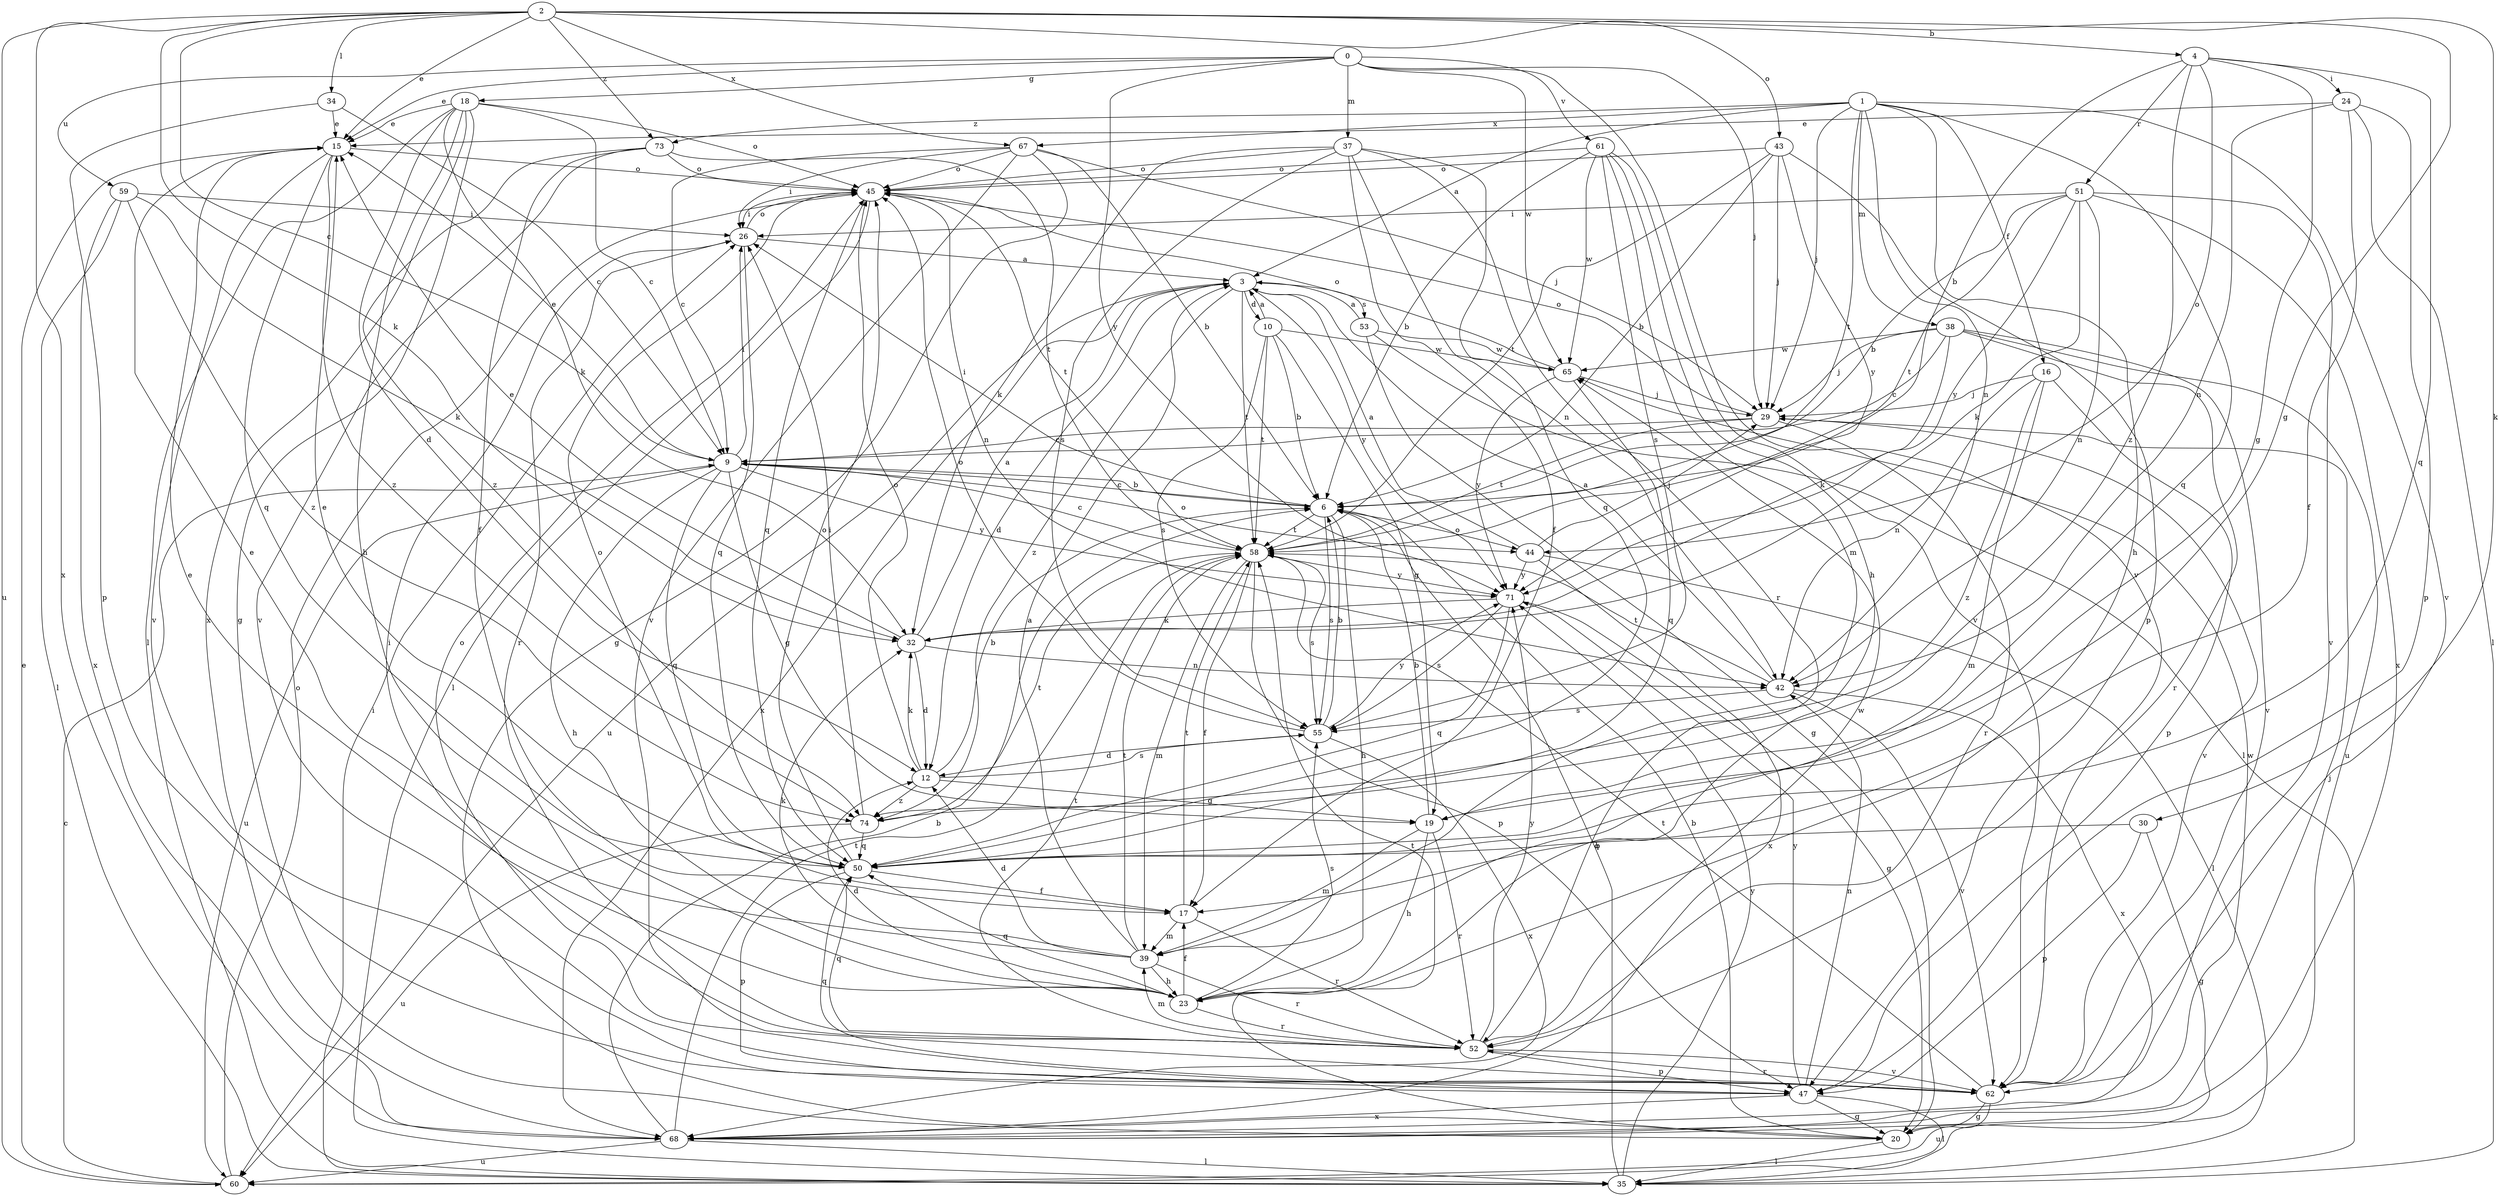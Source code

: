 strict digraph  {
0;
1;
2;
3;
4;
6;
9;
10;
12;
15;
16;
17;
18;
19;
20;
23;
24;
26;
29;
30;
32;
34;
35;
37;
38;
39;
42;
43;
44;
45;
47;
50;
51;
52;
53;
55;
58;
59;
60;
61;
62;
65;
67;
68;
71;
73;
74;
0 -> 15  [label=e];
0 -> 18  [label=g];
0 -> 29  [label=j];
0 -> 37  [label=m];
0 -> 59  [label=u];
0 -> 61  [label=v];
0 -> 62  [label=v];
0 -> 65  [label=w];
0 -> 71  [label=y];
1 -> 3  [label=a];
1 -> 16  [label=f];
1 -> 23  [label=h];
1 -> 29  [label=j];
1 -> 38  [label=m];
1 -> 42  [label=n];
1 -> 50  [label=q];
1 -> 58  [label=t];
1 -> 62  [label=v];
1 -> 67  [label=x];
1 -> 73  [label=z];
2 -> 4  [label=b];
2 -> 9  [label=c];
2 -> 15  [label=e];
2 -> 19  [label=g];
2 -> 30  [label=k];
2 -> 32  [label=k];
2 -> 34  [label=l];
2 -> 43  [label=o];
2 -> 60  [label=u];
2 -> 67  [label=x];
2 -> 68  [label=x];
2 -> 73  [label=z];
3 -> 10  [label=d];
3 -> 12  [label=d];
3 -> 53  [label=s];
3 -> 58  [label=t];
3 -> 60  [label=u];
3 -> 68  [label=x];
3 -> 71  [label=y];
3 -> 74  [label=z];
4 -> 6  [label=b];
4 -> 19  [label=g];
4 -> 24  [label=i];
4 -> 44  [label=o];
4 -> 50  [label=q];
4 -> 51  [label=r];
4 -> 74  [label=z];
6 -> 9  [label=c];
6 -> 23  [label=h];
6 -> 26  [label=i];
6 -> 44  [label=o];
6 -> 55  [label=s];
6 -> 58  [label=t];
9 -> 6  [label=b];
9 -> 15  [label=e];
9 -> 19  [label=g];
9 -> 23  [label=h];
9 -> 26  [label=i];
9 -> 44  [label=o];
9 -> 50  [label=q];
9 -> 60  [label=u];
9 -> 71  [label=y];
10 -> 3  [label=a];
10 -> 6  [label=b];
10 -> 19  [label=g];
10 -> 55  [label=s];
10 -> 58  [label=t];
10 -> 65  [label=w];
12 -> 6  [label=b];
12 -> 19  [label=g];
12 -> 32  [label=k];
12 -> 45  [label=o];
12 -> 55  [label=s];
12 -> 74  [label=z];
15 -> 45  [label=o];
15 -> 50  [label=q];
15 -> 62  [label=v];
15 -> 74  [label=z];
16 -> 29  [label=j];
16 -> 39  [label=m];
16 -> 42  [label=n];
16 -> 47  [label=p];
16 -> 74  [label=z];
17 -> 39  [label=m];
17 -> 45  [label=o];
17 -> 52  [label=r];
17 -> 58  [label=t];
18 -> 9  [label=c];
18 -> 12  [label=d];
18 -> 15  [label=e];
18 -> 20  [label=g];
18 -> 23  [label=h];
18 -> 32  [label=k];
18 -> 35  [label=l];
18 -> 45  [label=o];
18 -> 68  [label=x];
19 -> 6  [label=b];
19 -> 23  [label=h];
19 -> 39  [label=m];
19 -> 52  [label=r];
20 -> 6  [label=b];
20 -> 35  [label=l];
20 -> 58  [label=t];
23 -> 12  [label=d];
23 -> 15  [label=e];
23 -> 17  [label=f];
23 -> 50  [label=q];
23 -> 52  [label=r];
23 -> 55  [label=s];
24 -> 15  [label=e];
24 -> 17  [label=f];
24 -> 35  [label=l];
24 -> 42  [label=n];
24 -> 47  [label=p];
26 -> 3  [label=a];
26 -> 45  [label=o];
26 -> 50  [label=q];
26 -> 52  [label=r];
29 -> 9  [label=c];
29 -> 45  [label=o];
29 -> 52  [label=r];
29 -> 58  [label=t];
29 -> 62  [label=v];
30 -> 20  [label=g];
30 -> 47  [label=p];
30 -> 50  [label=q];
32 -> 3  [label=a];
32 -> 12  [label=d];
32 -> 15  [label=e];
32 -> 42  [label=n];
34 -> 9  [label=c];
34 -> 15  [label=e];
34 -> 47  [label=p];
35 -> 6  [label=b];
35 -> 26  [label=i];
35 -> 71  [label=y];
37 -> 17  [label=f];
37 -> 32  [label=k];
37 -> 42  [label=n];
37 -> 45  [label=o];
37 -> 50  [label=q];
37 -> 52  [label=r];
37 -> 55  [label=s];
38 -> 9  [label=c];
38 -> 29  [label=j];
38 -> 32  [label=k];
38 -> 52  [label=r];
38 -> 60  [label=u];
38 -> 62  [label=v];
38 -> 65  [label=w];
39 -> 3  [label=a];
39 -> 12  [label=d];
39 -> 15  [label=e];
39 -> 23  [label=h];
39 -> 32  [label=k];
39 -> 52  [label=r];
39 -> 58  [label=t];
42 -> 3  [label=a];
42 -> 55  [label=s];
42 -> 58  [label=t];
42 -> 62  [label=v];
42 -> 68  [label=x];
43 -> 6  [label=b];
43 -> 29  [label=j];
43 -> 45  [label=o];
43 -> 47  [label=p];
43 -> 58  [label=t];
43 -> 71  [label=y];
44 -> 3  [label=a];
44 -> 29  [label=j];
44 -> 35  [label=l];
44 -> 68  [label=x];
44 -> 71  [label=y];
45 -> 26  [label=i];
45 -> 35  [label=l];
45 -> 42  [label=n];
45 -> 50  [label=q];
45 -> 58  [label=t];
47 -> 20  [label=g];
47 -> 35  [label=l];
47 -> 42  [label=n];
47 -> 50  [label=q];
47 -> 68  [label=x];
47 -> 71  [label=y];
50 -> 15  [label=e];
50 -> 17  [label=f];
50 -> 45  [label=o];
50 -> 47  [label=p];
51 -> 6  [label=b];
51 -> 26  [label=i];
51 -> 32  [label=k];
51 -> 42  [label=n];
51 -> 58  [label=t];
51 -> 62  [label=v];
51 -> 68  [label=x];
51 -> 71  [label=y];
52 -> 26  [label=i];
52 -> 39  [label=m];
52 -> 47  [label=p];
52 -> 50  [label=q];
52 -> 58  [label=t];
52 -> 62  [label=v];
52 -> 65  [label=w];
52 -> 71  [label=y];
53 -> 3  [label=a];
53 -> 20  [label=g];
53 -> 35  [label=l];
53 -> 65  [label=w];
55 -> 6  [label=b];
55 -> 12  [label=d];
55 -> 45  [label=o];
55 -> 68  [label=x];
55 -> 71  [label=y];
58 -> 9  [label=c];
58 -> 17  [label=f];
58 -> 39  [label=m];
58 -> 47  [label=p];
58 -> 55  [label=s];
58 -> 71  [label=y];
59 -> 26  [label=i];
59 -> 32  [label=k];
59 -> 35  [label=l];
59 -> 68  [label=x];
59 -> 74  [label=z];
60 -> 9  [label=c];
60 -> 15  [label=e];
60 -> 45  [label=o];
61 -> 6  [label=b];
61 -> 23  [label=h];
61 -> 39  [label=m];
61 -> 45  [label=o];
61 -> 55  [label=s];
61 -> 62  [label=v];
61 -> 65  [label=w];
62 -> 20  [label=g];
62 -> 45  [label=o];
62 -> 52  [label=r];
62 -> 58  [label=t];
62 -> 60  [label=u];
65 -> 29  [label=j];
65 -> 45  [label=o];
65 -> 50  [label=q];
65 -> 71  [label=y];
67 -> 6  [label=b];
67 -> 9  [label=c];
67 -> 20  [label=g];
67 -> 26  [label=i];
67 -> 29  [label=j];
67 -> 45  [label=o];
67 -> 62  [label=v];
68 -> 6  [label=b];
68 -> 29  [label=j];
68 -> 35  [label=l];
68 -> 58  [label=t];
68 -> 60  [label=u];
68 -> 65  [label=w];
71 -> 20  [label=g];
71 -> 32  [label=k];
71 -> 50  [label=q];
71 -> 55  [label=s];
73 -> 17  [label=f];
73 -> 45  [label=o];
73 -> 58  [label=t];
73 -> 62  [label=v];
73 -> 74  [label=z];
74 -> 26  [label=i];
74 -> 50  [label=q];
74 -> 58  [label=t];
74 -> 60  [label=u];
}
